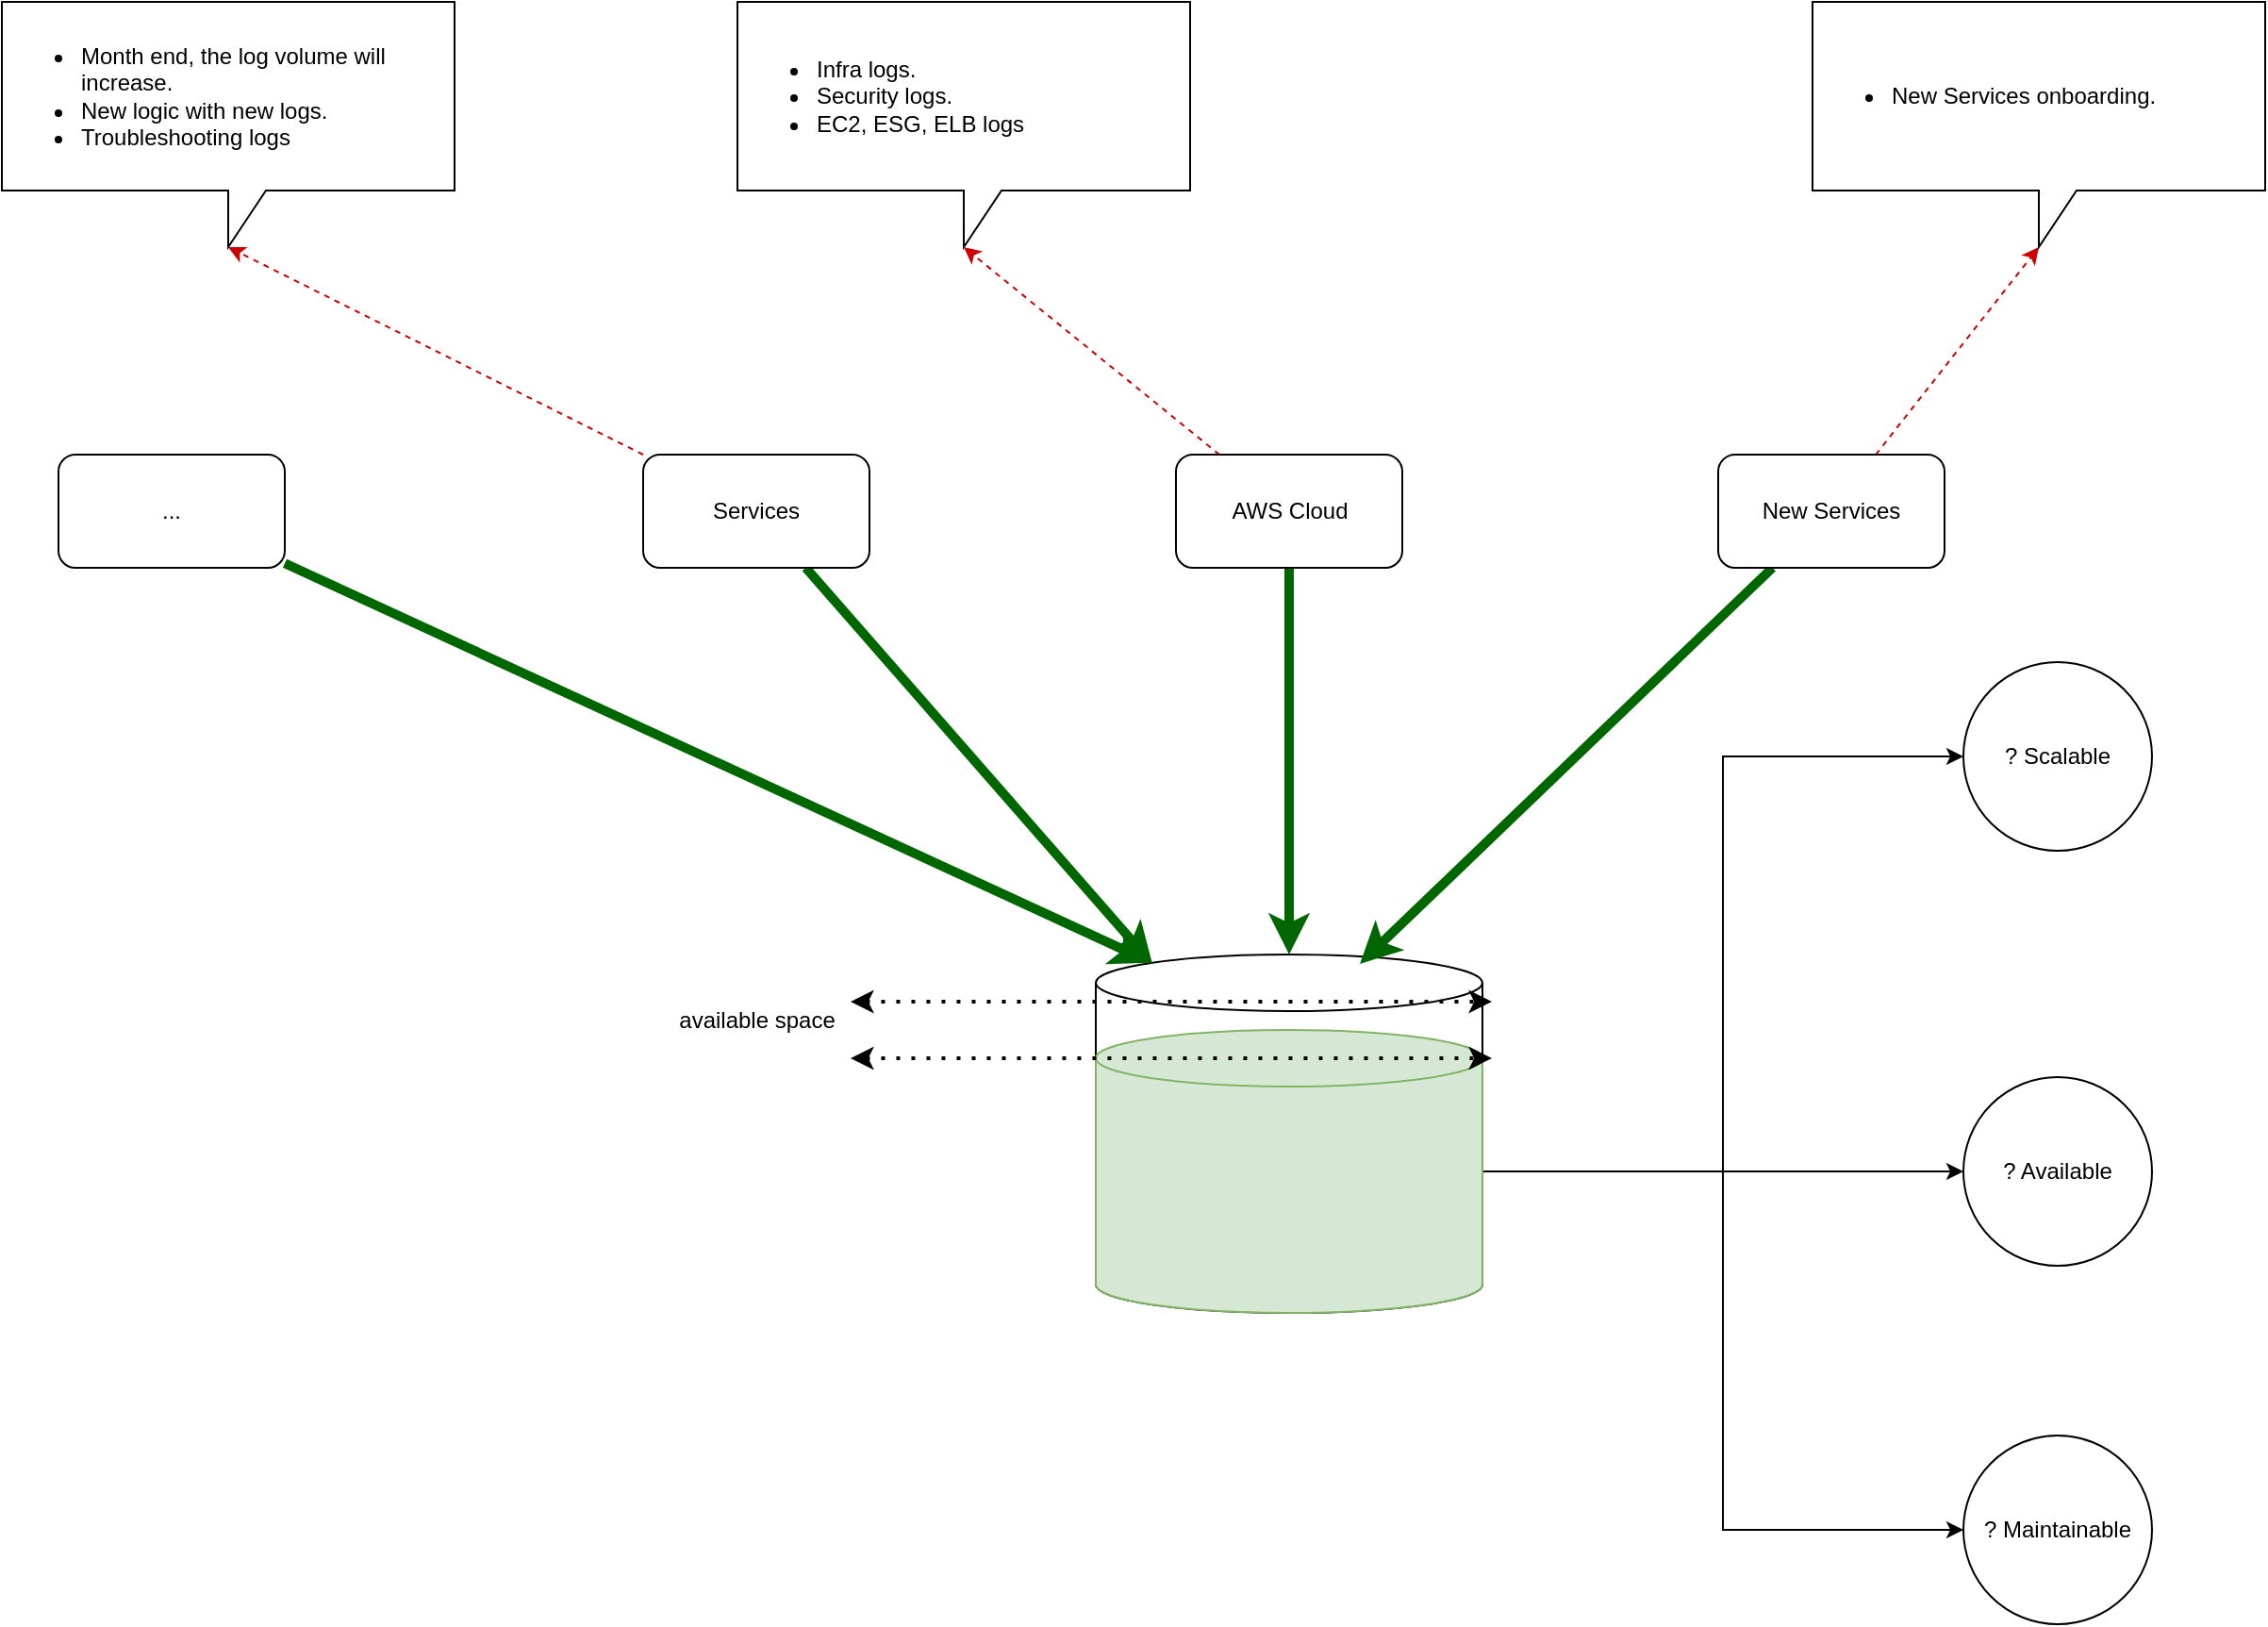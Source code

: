 <mxfile version="21.1.2" type="github">
  <diagram name="Page-1" id="5Ykqi6eZpwrrCRyXP6YI">
    <mxGraphModel dx="2582" dy="2231" grid="1" gridSize="10" guides="1" tooltips="1" connect="1" arrows="1" fold="1" page="1" pageScale="1" pageWidth="850" pageHeight="1100" math="0" shadow="0">
      <root>
        <mxCell id="0" />
        <mxCell id="1" parent="0" />
        <mxCell id="u5i2AHImwtJ20jkfYPQT-1" value="" style="shape=cylinder3;whiteSpace=wrap;html=1;boundedLbl=1;backgroundOutline=1;size=15;" vertex="1" parent="1">
          <mxGeometry x="350" y="395" width="205" height="190" as="geometry" />
        </mxCell>
        <mxCell id="u5i2AHImwtJ20jkfYPQT-11" style="edgeStyle=orthogonalEdgeStyle;rounded=0;orthogonalLoop=1;jettySize=auto;html=1;entryX=0;entryY=0.5;entryDx=0;entryDy=0;" edge="1" parent="1" source="u5i2AHImwtJ20jkfYPQT-2" target="u5i2AHImwtJ20jkfYPQT-8">
          <mxGeometry relative="1" as="geometry" />
        </mxCell>
        <mxCell id="u5i2AHImwtJ20jkfYPQT-12" style="edgeStyle=orthogonalEdgeStyle;rounded=0;orthogonalLoop=1;jettySize=auto;html=1;entryX=0;entryY=0.5;entryDx=0;entryDy=0;" edge="1" parent="1" source="u5i2AHImwtJ20jkfYPQT-2" target="u5i2AHImwtJ20jkfYPQT-9">
          <mxGeometry relative="1" as="geometry" />
        </mxCell>
        <mxCell id="u5i2AHImwtJ20jkfYPQT-13" style="edgeStyle=orthogonalEdgeStyle;rounded=0;orthogonalLoop=1;jettySize=auto;html=1;entryX=0;entryY=0.5;entryDx=0;entryDy=0;" edge="1" parent="1" source="u5i2AHImwtJ20jkfYPQT-2" target="u5i2AHImwtJ20jkfYPQT-10">
          <mxGeometry relative="1" as="geometry" />
        </mxCell>
        <mxCell id="u5i2AHImwtJ20jkfYPQT-2" value="" style="shape=cylinder3;whiteSpace=wrap;html=1;boundedLbl=1;backgroundOutline=1;size=15;fillColor=#d5e8d4;strokeColor=#82b366;" vertex="1" parent="1">
          <mxGeometry x="350" y="435" width="205" height="150" as="geometry" />
        </mxCell>
        <mxCell id="u5i2AHImwtJ20jkfYPQT-3" value="" style="endArrow=classic;dashed=1;html=1;dashPattern=1 3;strokeWidth=2;rounded=0;startArrow=classic;startFill=1;endFill=1;" edge="1" parent="1">
          <mxGeometry width="50" height="50" relative="1" as="geometry">
            <mxPoint x="220" y="420" as="sourcePoint" />
            <mxPoint x="560" y="420" as="targetPoint" />
          </mxGeometry>
        </mxCell>
        <mxCell id="u5i2AHImwtJ20jkfYPQT-5" value="" style="endArrow=classic;dashed=1;html=1;dashPattern=1 3;strokeWidth=2;rounded=0;startArrow=classic;startFill=1;endFill=1;" edge="1" parent="1">
          <mxGeometry width="50" height="50" relative="1" as="geometry">
            <mxPoint x="220" y="450" as="sourcePoint" />
            <mxPoint x="560" y="450" as="targetPoint" />
          </mxGeometry>
        </mxCell>
        <mxCell id="u5i2AHImwtJ20jkfYPQT-8" value="? Scalable" style="ellipse;whiteSpace=wrap;html=1;aspect=fixed;" vertex="1" parent="1">
          <mxGeometry x="810" y="240" width="100" height="100" as="geometry" />
        </mxCell>
        <mxCell id="u5i2AHImwtJ20jkfYPQT-9" value="? Available" style="ellipse;whiteSpace=wrap;html=1;aspect=fixed;" vertex="1" parent="1">
          <mxGeometry x="810" y="460" width="100" height="100" as="geometry" />
        </mxCell>
        <mxCell id="u5i2AHImwtJ20jkfYPQT-10" value="? Maintainable" style="ellipse;whiteSpace=wrap;html=1;aspect=fixed;" vertex="1" parent="1">
          <mxGeometry x="810" y="650" width="100" height="100" as="geometry" />
        </mxCell>
        <mxCell id="u5i2AHImwtJ20jkfYPQT-14" value="available space" style="text;html=1;align=center;verticalAlign=middle;resizable=0;points=[];autosize=1;strokeColor=none;fillColor=none;" vertex="1" parent="1">
          <mxGeometry x="115" y="415" width="110" height="30" as="geometry" />
        </mxCell>
        <mxCell id="u5i2AHImwtJ20jkfYPQT-20" style="edgeStyle=none;rounded=0;orthogonalLoop=1;jettySize=auto;html=1;strokeWidth=5;strokeColor=#006600;" edge="1" parent="1" source="u5i2AHImwtJ20jkfYPQT-15">
          <mxGeometry relative="1" as="geometry">
            <mxPoint x="380" y="400" as="targetPoint" />
          </mxGeometry>
        </mxCell>
        <mxCell id="u5i2AHImwtJ20jkfYPQT-22" style="edgeStyle=none;rounded=0;orthogonalLoop=1;jettySize=auto;html=1;entryX=0;entryY=0;entryDx=120;entryDy=130;entryPerimeter=0;dashed=1;strokeColor=#CC0000;" edge="1" parent="1" source="u5i2AHImwtJ20jkfYPQT-15" target="u5i2AHImwtJ20jkfYPQT-21">
          <mxGeometry relative="1" as="geometry" />
        </mxCell>
        <mxCell id="u5i2AHImwtJ20jkfYPQT-15" value="Services" style="rounded=1;whiteSpace=wrap;html=1;" vertex="1" parent="1">
          <mxGeometry x="110" y="130" width="120" height="60" as="geometry" />
        </mxCell>
        <mxCell id="u5i2AHImwtJ20jkfYPQT-19" style="edgeStyle=none;rounded=0;orthogonalLoop=1;jettySize=auto;html=1;entryX=0.683;entryY=0.026;entryDx=0;entryDy=0;entryPerimeter=0;strokeWidth=5;strokeColor=#006600;" edge="1" parent="1" source="u5i2AHImwtJ20jkfYPQT-18" target="u5i2AHImwtJ20jkfYPQT-1">
          <mxGeometry relative="1" as="geometry" />
        </mxCell>
        <mxCell id="u5i2AHImwtJ20jkfYPQT-27" style="edgeStyle=none;rounded=0;orthogonalLoop=1;jettySize=auto;html=1;entryX=0;entryY=0;entryDx=120;entryDy=130;entryPerimeter=0;dashed=1;strokeColor=#CC0000;" edge="1" parent="1" source="u5i2AHImwtJ20jkfYPQT-18" target="u5i2AHImwtJ20jkfYPQT-26">
          <mxGeometry relative="1" as="geometry" />
        </mxCell>
        <mxCell id="u5i2AHImwtJ20jkfYPQT-18" value="New Services" style="rounded=1;whiteSpace=wrap;html=1;" vertex="1" parent="1">
          <mxGeometry x="680" y="130" width="120" height="60" as="geometry" />
        </mxCell>
        <mxCell id="u5i2AHImwtJ20jkfYPQT-21" value="&lt;ul&gt;&lt;li&gt;Month end, the log volume will increase.&lt;/li&gt;&lt;li&gt;New logic with new logs.&lt;/li&gt;&lt;li&gt;Troubleshooting logs&lt;/li&gt;&lt;/ul&gt;" style="shape=callout;whiteSpace=wrap;html=1;perimeter=calloutPerimeter;align=left;" vertex="1" parent="1">
          <mxGeometry x="-230" y="-110" width="240" height="130" as="geometry" />
        </mxCell>
        <mxCell id="u5i2AHImwtJ20jkfYPQT-25" style="edgeStyle=none;rounded=0;orthogonalLoop=1;jettySize=auto;html=1;entryX=0;entryY=0;entryDx=120;entryDy=130;entryPerimeter=0;dashed=1;strokeColor=#CC0000;" edge="1" parent="1" source="u5i2AHImwtJ20jkfYPQT-23" target="u5i2AHImwtJ20jkfYPQT-24">
          <mxGeometry relative="1" as="geometry" />
        </mxCell>
        <mxCell id="u5i2AHImwtJ20jkfYPQT-28" style="edgeStyle=none;rounded=0;orthogonalLoop=1;jettySize=auto;html=1;entryX=0.5;entryY=0;entryDx=0;entryDy=0;entryPerimeter=0;strokeWidth=5;strokeColor=#006600;" edge="1" parent="1" source="u5i2AHImwtJ20jkfYPQT-23" target="u5i2AHImwtJ20jkfYPQT-1">
          <mxGeometry relative="1" as="geometry" />
        </mxCell>
        <mxCell id="u5i2AHImwtJ20jkfYPQT-23" value="AWS Cloud" style="rounded=1;whiteSpace=wrap;html=1;" vertex="1" parent="1">
          <mxGeometry x="392.5" y="130" width="120" height="60" as="geometry" />
        </mxCell>
        <mxCell id="u5i2AHImwtJ20jkfYPQT-24" value="&lt;ul&gt;&lt;li&gt;Infra logs.&lt;/li&gt;&lt;li&gt;Security logs.&lt;/li&gt;&lt;li&gt;EC2, ESG, ELB logs&lt;/li&gt;&lt;/ul&gt;" style="shape=callout;whiteSpace=wrap;html=1;perimeter=calloutPerimeter;align=left;" vertex="1" parent="1">
          <mxGeometry x="160" y="-110" width="240" height="130" as="geometry" />
        </mxCell>
        <mxCell id="u5i2AHImwtJ20jkfYPQT-26" value="&lt;ul&gt;&lt;li&gt;New Services onboarding.&lt;/li&gt;&lt;/ul&gt;" style="shape=callout;whiteSpace=wrap;html=1;perimeter=calloutPerimeter;align=left;" vertex="1" parent="1">
          <mxGeometry x="730" y="-110" width="240" height="130" as="geometry" />
        </mxCell>
        <mxCell id="u5i2AHImwtJ20jkfYPQT-30" style="edgeStyle=none;rounded=0;orthogonalLoop=1;jettySize=auto;html=1;entryX=0.145;entryY=0;entryDx=0;entryDy=4.35;entryPerimeter=0;strokeWidth=5;strokeColor=#006600;" edge="1" parent="1" source="u5i2AHImwtJ20jkfYPQT-29" target="u5i2AHImwtJ20jkfYPQT-1">
          <mxGeometry relative="1" as="geometry" />
        </mxCell>
        <mxCell id="u5i2AHImwtJ20jkfYPQT-29" value="..." style="rounded=1;whiteSpace=wrap;html=1;" vertex="1" parent="1">
          <mxGeometry x="-200" y="130" width="120" height="60" as="geometry" />
        </mxCell>
      </root>
    </mxGraphModel>
  </diagram>
</mxfile>
